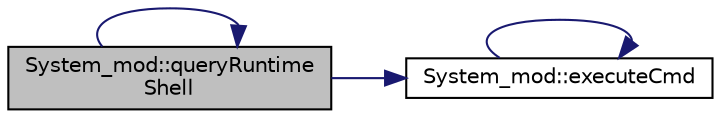 digraph "System_mod::queryRuntimeShell"
{
 // LATEX_PDF_SIZE
  edge [fontname="Helvetica",fontsize="10",labelfontname="Helvetica",labelfontsize="10"];
  node [fontname="Helvetica",fontsize="10",shape=record];
  rankdir="LR";
  Node1 [label="System_mod::queryRuntime\lShell",height=0.2,width=0.4,color="black", fillcolor="grey75", style="filled", fontcolor="black",tooltip=" "];
  Node1 -> Node2 [color="midnightblue",fontsize="10",style="solid"];
  Node2 [label="System_mod::executeCmd",height=0.2,width=0.4,color="black", fillcolor="white", style="filled",URL="$namespaceSystem__mod.html#ad986611ef583ede0e4f8452ebbb27b67",tooltip="Execute the input system command cmd and return."];
  Node2 -> Node2 [color="midnightblue",fontsize="10",style="solid"];
  Node1 -> Node1 [color="midnightblue",fontsize="10",style="solid"];
}
